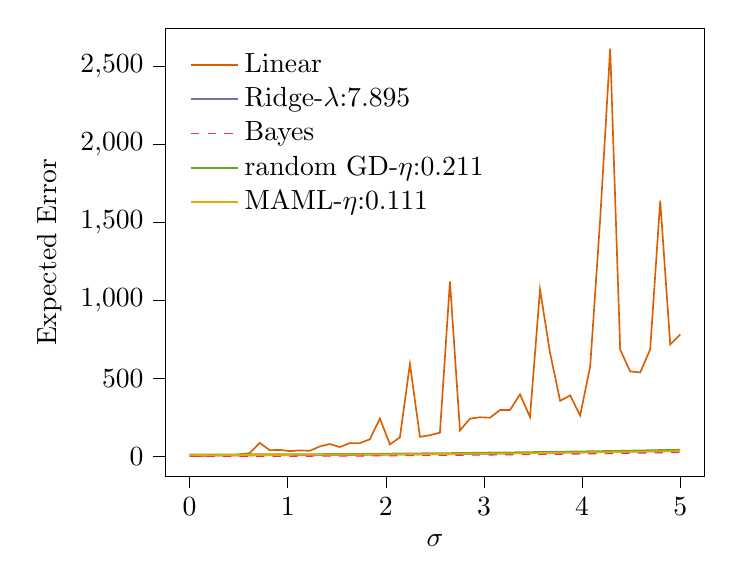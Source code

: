 % This file was created with tikzplotlib v0.10.1.
\begin{tikzpicture}

\definecolor{chocolate217952}{RGB}{217,95,2}
\definecolor{darkcyan27158119}{RGB}{27,158,119}
\definecolor{darkgoldenrod16611829}{RGB}{166,118,29}
\definecolor{darkgray176}{RGB}{176,176,176}
\definecolor{deeppink23141138}{RGB}{231,41,138}
\definecolor{lightslategray117112179}{RGB}{117,112,179}
\definecolor{olivedrab10216630}{RGB}{102,166,30}
\definecolor{orange2301712}{RGB}{230,171,2}

\begin{axis}[
legend cell align={left},
legend style={
  fill opacity=0.8,
  draw opacity=1,
  text opacity=1,
  at={(0.03,0.97)},
  anchor=north west,
  draw=none
},
tick align=outside,
tick pos=left,
x grid style={darkgray176},
xlabel={\(\displaystyle \sigma\)},
xmin=-0.25, xmax=5.25,
xtick style={color=black},
y grid style={darkgray176},
ylabel={Expected Error},
ymin=-130.67, ymax=2744.072,
ytick style={color=black}
]

\addplot [semithick, chocolate217952]
table {%
0 0.943
0.102 1.046
0.204 2.528
0.306 6.655
0.408 4.4
0.51 11.921
0.612 19.613
0.714 84.952
0.816 38.322
0.918 40.042
1.02 32.403
1.122 36.76
1.224 34.263
1.327 62.47
1.429 77.774
1.531 58.442
1.633 83.904
1.735 83.752
1.837 108.454
1.939 241.711
2.041 75.296
2.143 120.589
2.245 591.19
2.347 124.217
2.449 134.126
2.551 151.058
2.653 1121.147
2.755 165.311
2.857 240.519
2.959 249.536
3.061 246.47
3.163 295.844
3.265 296.063
3.367 395.906
3.469 251.355
3.571 1068.818
3.673 662.919
3.776 354.664
3.878 389.789
3.98 260.799
4.082 573.293
4.184 1516.855
4.286 2613.401
4.388 683.291
4.49 543.118
4.592 536.87
4.694 684.737
4.796 1638.481
4.898 716.114
5 780.473
};
\addlegendentry{Linear}
\addplot [semithick, lightslategray117112179]
table {%
0 4.274
0.102 5.075
0.204 4.097
0.306 4.373
0.408 4.255
0.51 4.413
0.612 4.566
0.714 4.979
0.816 5.032
0.918 5.401
1.02 5.783
1.122 6.222
1.224 5.944
1.327 6.452
1.429 6.747
1.531 7.202
1.633 7.68
1.735 7.826
1.837 8.41
1.939 8.856
2.041 9.976
2.143 10.08
2.245 10.205
2.347 11.143
2.449 11.983
2.551 12.267
2.653 12.803
2.755 13.714
2.857 14.144
2.959 15.822
3.061 15.862
3.163 16.299
3.265 17.313
3.367 18.001
3.469 18.625
3.571 19.847
3.673 21.12
3.776 21.825
3.878 23.001
3.98 23.764
4.082 24.78
4.184 25.697
4.286 26.489
4.388 27.937
4.49 28.781
4.592 29.999
4.694 31.102
4.796 32.462
4.898 33.932
5 34.737
};
\addlegendentry{Ridge-$\lambda$:7.895}
\addplot [semithick, deeppink23141138, dashed]
table {%
0 0
0.102 0.01
0.204 0.042
0.306 0.094
0.408 0.167
0.51 0.26
0.612 0.375
0.714 0.51
0.816 0.666
0.918 0.843
1.02 1.041
1.122 1.26
1.224 1.499
1.327 1.759
1.429 2.04
1.531 2.342
1.633 2.665
1.735 3.008
1.837 3.373
1.939 3.758
2.041 4.164
2.143 4.591
2.245 5.038
2.347 5.507
2.449 5.996
2.551 6.506
2.653 7.037
2.755 7.589
2.857 8.161
2.959 8.754
3.061 9.369
3.163 10.004
3.265 10.659
3.367 11.336
3.469 12.033
3.571 12.752
3.673 13.491
3.776 14.251
3.878 15.031
3.98 15.833
4.082 16.655
4.184 17.498
4.286 18.362
4.388 19.247
4.49 20.153
4.592 21.079
4.694 22.027
4.796 22.995
4.898 23.984
5 24.993
};
\addlegendentry{Bayes}
\addplot [semithick, olivedrab10216630]
table {%
0 11.427
0.102 11.446
0.204 11.453
0.306 11.499
0.408 11.56
0.51 11.754
0.612 12.041
0.714 11.966
0.816 12.655
0.918 12.302
1.02 12.97
1.122 13.045
1.224 13.043
1.327 12.913
1.429 14.201
1.531 13.724
1.633 14.684
1.735 14.653
1.837 15.73
1.939 15.772
2.041 16.419
2.143 17.005
2.245 17.505
2.347 18.033
2.449 18.745
2.551 19.342
2.653 19.612
2.755 20.411
2.857 20.929
2.959 22.058
3.061 23.142
3.163 23.304
3.265 24.073
3.367 25.021
3.469 25.695
3.571 27.163
3.673 27.318
3.776 28.44
3.878 29.386
3.98 30.069
4.082 31.617
4.184 32.343
4.286 33.545
4.388 34.381
4.49 35.603
4.592 36.735
4.694 37.865
4.796 39.39
4.898 40.326
5 40.886
};
\addlegendentry{random GD-$\eta$:0.211}
\addplot [semithick, orange2301712]
table {%
0 6.205
0.102 7.196
0.204 6.796
0.306 6.888
0.408 7.213
0.51 7.125
0.612 7.302
0.714 7.281
0.816 7.752
0.918 7.812
1.02 7.876
1.122 8.233
1.224 8.093
1.327 8.32
1.429 9.19
1.531 9.245
1.633 9.586
1.735 9.534
1.837 10.257
1.939 10.432
2.041 10.56
2.143 11.815
2.245 12.212
2.347 12.393
2.449 12.81
2.551 13.908
2.653 13.87
2.755 14.824
2.857 15.09
2.959 15.627
3.061 16.386
3.163 17.246
3.265 17.733
3.367 18.325
3.469 19.168
3.571 19.928
3.673 20.948
3.776 21.653
3.878 22.796
3.98 23.312
4.082 24.536
4.184 24.981
4.286 25.958
4.388 27.059
4.49 28.024
4.592 28.819
4.694 29.835
4.796 31.043
4.898 31.865
5 33.151
};
\addlegendentry{MAML-$\eta$:0.111}

\end{axis}

\end{tikzpicture}
